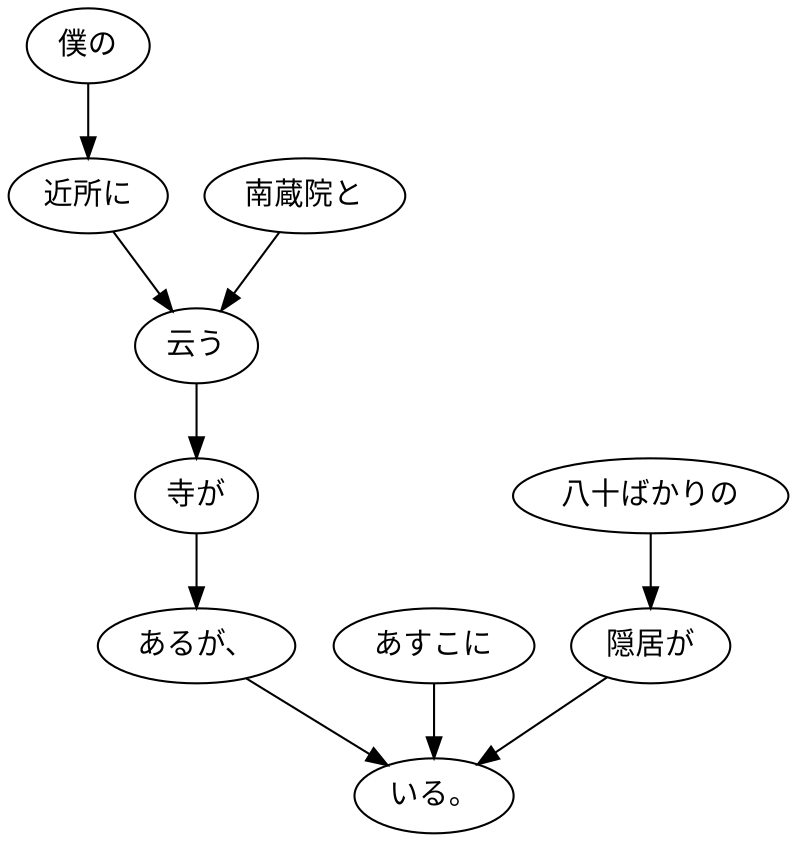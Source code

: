 digraph graph6122 {
	node0 [label="僕の"];
	node1 [label="近所に"];
	node2 [label="南蔵院と"];
	node3 [label="云う"];
	node4 [label="寺が"];
	node5 [label="あるが、"];
	node6 [label="あすこに"];
	node7 [label="八十ばかりの"];
	node8 [label="隠居が"];
	node9 [label="いる。"];
	node0 -> node1;
	node1 -> node3;
	node2 -> node3;
	node3 -> node4;
	node4 -> node5;
	node5 -> node9;
	node6 -> node9;
	node7 -> node8;
	node8 -> node9;
}
